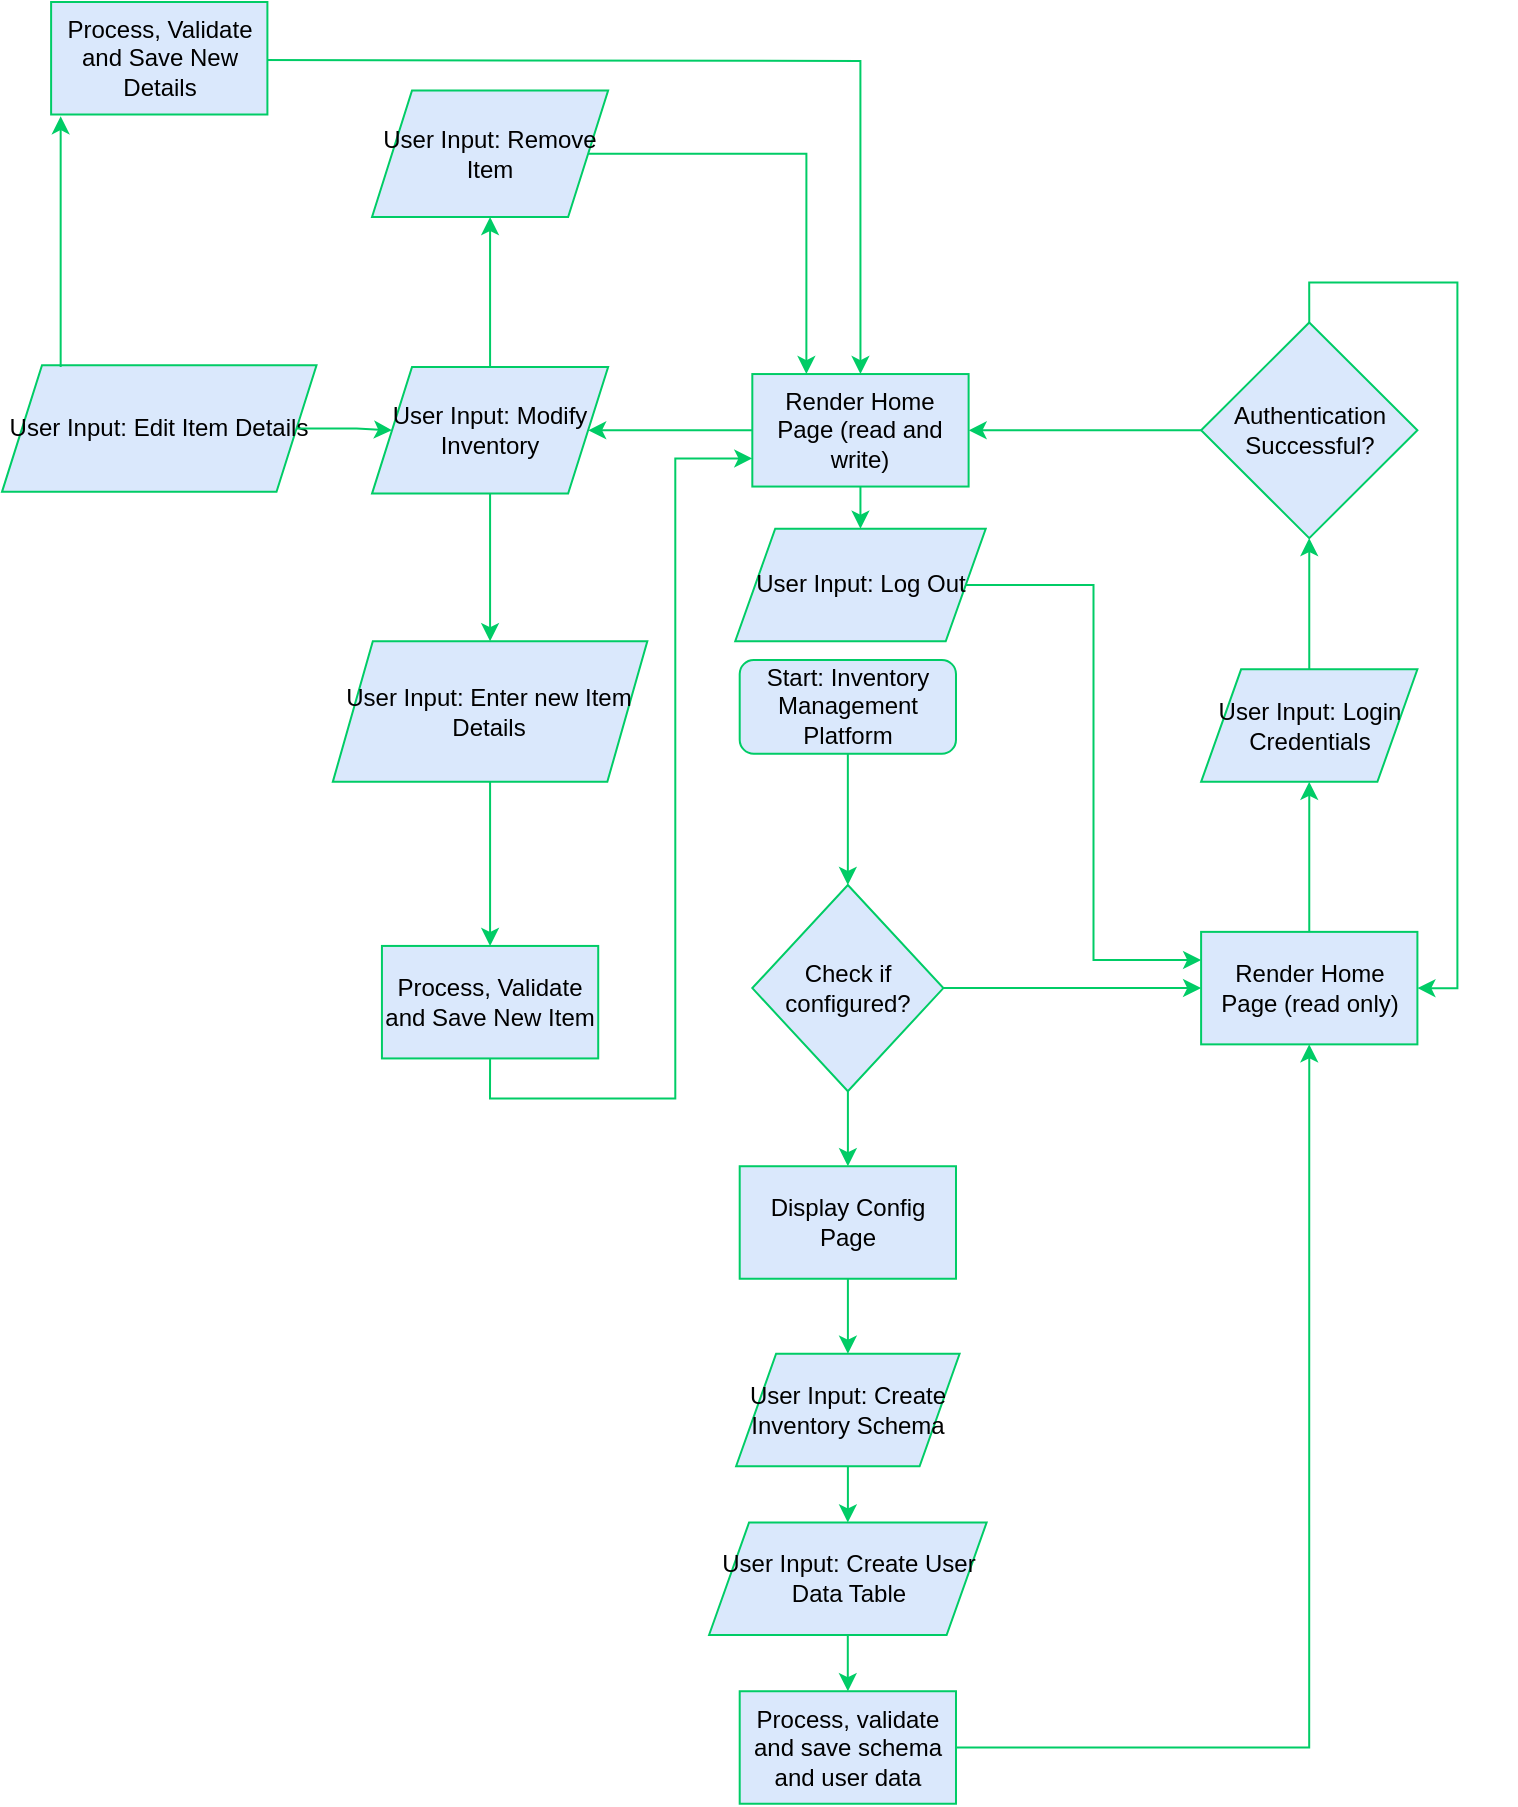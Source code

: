 <mxfile version="17.4.6" type="github">
  <diagram id="59dUMj7wLn-0rVzH7fCd" name="Page-1">
    <mxGraphModel dx="1422" dy="782" grid="1" gridSize="10" guides="1" tooltips="1" connect="1" arrows="1" fold="1" page="1" pageScale="1" pageWidth="827" pageHeight="1169" math="0" shadow="0">
      <root>
        <mxCell id="0" />
        <mxCell id="1" parent="0" />
        <mxCell id="qvjgurbUd64GCUBzvAZw-1" value="" style="group" vertex="1" connectable="0" parent="1">
          <mxGeometry x="50" y="120" width="757" height="900" as="geometry" />
        </mxCell>
        <mxCell id="KenMncsxGdAYEB_mECTb-1" value="Start: Inventory Management Platform" style="rounded=1;whiteSpace=wrap;html=1;fillColor=#dae8fc;strokeColor=#00CC66;" parent="qvjgurbUd64GCUBzvAZw-1" vertex="1">
          <mxGeometry x="368.852" y="328.995" width="108.143" height="46.875" as="geometry" />
        </mxCell>
        <mxCell id="KenMncsxGdAYEB_mECTb-2" value="Check if configured?" style="rhombus;whiteSpace=wrap;html=1;fillColor=#dae8fc;strokeColor=#00CC66;" parent="qvjgurbUd64GCUBzvAZw-1" vertex="1">
          <mxGeometry x="375.161" y="441.495" width="95.526" height="103.125" as="geometry" />
        </mxCell>
        <mxCell id="KenMncsxGdAYEB_mECTb-7" value="" style="edgeStyle=orthogonalEdgeStyle;rounded=0;orthogonalLoop=1;jettySize=auto;html=1;fillColor=#dae8fc;strokeColor=#00CC66;" parent="qvjgurbUd64GCUBzvAZw-1" source="KenMncsxGdAYEB_mECTb-1" target="KenMncsxGdAYEB_mECTb-2" edge="1">
          <mxGeometry relative="1" as="geometry" />
        </mxCell>
        <mxCell id="KenMncsxGdAYEB_mECTb-8" value="Render Home Page (read only)" style="rounded=0;whiteSpace=wrap;html=1;fillColor=#dae8fc;strokeColor=#00CC66;" parent="qvjgurbUd64GCUBzvAZw-1" vertex="1">
          <mxGeometry x="599.557" y="464.933" width="108.143" height="56.25" as="geometry" />
        </mxCell>
        <mxCell id="KenMncsxGdAYEB_mECTb-9" value="" style="edgeStyle=orthogonalEdgeStyle;rounded=0;orthogonalLoop=1;jettySize=auto;html=1;fillColor=#dae8fc;strokeColor=#00CC66;" parent="qvjgurbUd64GCUBzvAZw-1" source="KenMncsxGdAYEB_mECTb-2" target="KenMncsxGdAYEB_mECTb-8" edge="1">
          <mxGeometry relative="1" as="geometry" />
        </mxCell>
        <mxCell id="KenMncsxGdAYEB_mECTb-10" value="Display Config Page" style="whiteSpace=wrap;html=1;fillColor=#dae8fc;strokeColor=#00CC66;" parent="qvjgurbUd64GCUBzvAZw-1" vertex="1">
          <mxGeometry x="368.852" y="582.12" width="108.143" height="56.25" as="geometry" />
        </mxCell>
        <mxCell id="KenMncsxGdAYEB_mECTb-11" value="" style="edgeStyle=orthogonalEdgeStyle;rounded=0;orthogonalLoop=1;jettySize=auto;html=1;fillColor=#dae8fc;strokeColor=#00CC66;" parent="qvjgurbUd64GCUBzvAZw-1" source="KenMncsxGdAYEB_mECTb-2" target="KenMncsxGdAYEB_mECTb-10" edge="1">
          <mxGeometry relative="1" as="geometry" />
        </mxCell>
        <mxCell id="KenMncsxGdAYEB_mECTb-12" value="User Input: Create Inventory Schema" style="shape=parallelogram;perimeter=parallelogramPerimeter;whiteSpace=wrap;html=1;fixedSize=1;fillColor=#dae8fc;strokeColor=#00CC66;" parent="qvjgurbUd64GCUBzvAZw-1" vertex="1">
          <mxGeometry x="367.05" y="675.87" width="111.748" height="56.25" as="geometry" />
        </mxCell>
        <mxCell id="KenMncsxGdAYEB_mECTb-13" value="" style="edgeStyle=orthogonalEdgeStyle;rounded=0;orthogonalLoop=1;jettySize=auto;html=1;fillColor=#dae8fc;strokeColor=#00CC66;" parent="qvjgurbUd64GCUBzvAZw-1" source="KenMncsxGdAYEB_mECTb-10" target="KenMncsxGdAYEB_mECTb-12" edge="1">
          <mxGeometry relative="1" as="geometry" />
        </mxCell>
        <mxCell id="KenMncsxGdAYEB_mECTb-14" value="User Input: Create User Data Table" style="shape=parallelogram;perimeter=parallelogramPerimeter;whiteSpace=wrap;html=1;fixedSize=1;fillColor=#dae8fc;strokeColor=#00CC66;" parent="qvjgurbUd64GCUBzvAZw-1" vertex="1">
          <mxGeometry x="353.532" y="760.245" width="138.783" height="56.25" as="geometry" />
        </mxCell>
        <mxCell id="KenMncsxGdAYEB_mECTb-15" value="" style="edgeStyle=orthogonalEdgeStyle;rounded=0;orthogonalLoop=1;jettySize=auto;html=1;fillColor=#dae8fc;strokeColor=#00CC66;" parent="qvjgurbUd64GCUBzvAZw-1" source="KenMncsxGdAYEB_mECTb-12" target="KenMncsxGdAYEB_mECTb-14" edge="1">
          <mxGeometry relative="1" as="geometry" />
        </mxCell>
        <mxCell id="KenMncsxGdAYEB_mECTb-18" style="edgeStyle=orthogonalEdgeStyle;rounded=0;orthogonalLoop=1;jettySize=auto;html=1;entryX=0.5;entryY=1;entryDx=0;entryDy=0;fillColor=#dae8fc;strokeColor=#00CC66;" parent="qvjgurbUd64GCUBzvAZw-1" source="KenMncsxGdAYEB_mECTb-16" target="KenMncsxGdAYEB_mECTb-8" edge="1">
          <mxGeometry relative="1" as="geometry" />
        </mxCell>
        <mxCell id="KenMncsxGdAYEB_mECTb-16" value="Process, validate and save schema and user data" style="whiteSpace=wrap;html=1;fillColor=#dae8fc;strokeColor=#00CC66;" parent="qvjgurbUd64GCUBzvAZw-1" vertex="1">
          <mxGeometry x="368.852" y="844.62" width="108.143" height="56.25" as="geometry" />
        </mxCell>
        <mxCell id="KenMncsxGdAYEB_mECTb-17" value="" style="edgeStyle=orthogonalEdgeStyle;rounded=0;orthogonalLoop=1;jettySize=auto;html=1;fillColor=#dae8fc;strokeColor=#00CC66;" parent="qvjgurbUd64GCUBzvAZw-1" source="KenMncsxGdAYEB_mECTb-14" target="KenMncsxGdAYEB_mECTb-16" edge="1">
          <mxGeometry relative="1" as="geometry" />
        </mxCell>
        <mxCell id="KenMncsxGdAYEB_mECTb-21" value="User Input: Login Credentials" style="shape=parallelogram;perimeter=parallelogramPerimeter;whiteSpace=wrap;html=1;fixedSize=1;rounded=0;fillColor=#dae8fc;strokeColor=#00CC66;" parent="qvjgurbUd64GCUBzvAZw-1" vertex="1">
          <mxGeometry x="599.557" y="333.683" width="108.143" height="56.25" as="geometry" />
        </mxCell>
        <mxCell id="KenMncsxGdAYEB_mECTb-22" value="" style="edgeStyle=orthogonalEdgeStyle;rounded=0;orthogonalLoop=1;jettySize=auto;html=1;fillColor=#dae8fc;strokeColor=#00CC66;" parent="qvjgurbUd64GCUBzvAZw-1" source="KenMncsxGdAYEB_mECTb-8" target="KenMncsxGdAYEB_mECTb-21" edge="1">
          <mxGeometry relative="1" as="geometry" />
        </mxCell>
        <mxCell id="KenMncsxGdAYEB_mECTb-28" style="edgeStyle=orthogonalEdgeStyle;rounded=0;orthogonalLoop=1;jettySize=auto;html=1;exitX=0.5;exitY=0;exitDx=0;exitDy=0;entryX=1;entryY=0.5;entryDx=0;entryDy=0;fillColor=#dae8fc;strokeColor=#00CC66;" parent="qvjgurbUd64GCUBzvAZw-1" source="KenMncsxGdAYEB_mECTb-23" target="KenMncsxGdAYEB_mECTb-8" edge="1">
          <mxGeometry relative="1" as="geometry" />
        </mxCell>
        <mxCell id="KenMncsxGdAYEB_mECTb-23" value="Authentication Successful?" style="rhombus;whiteSpace=wrap;html=1;rounded=0;fillColor=#dae8fc;strokeColor=#00CC66;" parent="qvjgurbUd64GCUBzvAZw-1" vertex="1">
          <mxGeometry x="599.557" y="160.245" width="108.143" height="107.812" as="geometry" />
        </mxCell>
        <mxCell id="KenMncsxGdAYEB_mECTb-24" value="" style="edgeStyle=orthogonalEdgeStyle;rounded=0;orthogonalLoop=1;jettySize=auto;html=1;fillColor=#dae8fc;strokeColor=#00CC66;" parent="qvjgurbUd64GCUBzvAZw-1" source="KenMncsxGdAYEB_mECTb-21" target="KenMncsxGdAYEB_mECTb-23" edge="1">
          <mxGeometry relative="1" as="geometry" />
        </mxCell>
        <mxCell id="KenMncsxGdAYEB_mECTb-29" value="Render Home Page (read and write)" style="whiteSpace=wrap;html=1;rounded=0;fillColor=#dae8fc;strokeColor=#00CC66;" parent="qvjgurbUd64GCUBzvAZw-1" vertex="1">
          <mxGeometry x="375.161" y="186.026" width="108.143" height="56.25" as="geometry" />
        </mxCell>
        <mxCell id="KenMncsxGdAYEB_mECTb-30" value="" style="edgeStyle=orthogonalEdgeStyle;rounded=0;orthogonalLoop=1;jettySize=auto;html=1;fillColor=#dae8fc;strokeColor=#00CC66;" parent="qvjgurbUd64GCUBzvAZw-1" source="KenMncsxGdAYEB_mECTb-23" target="KenMncsxGdAYEB_mECTb-29" edge="1">
          <mxGeometry relative="1" as="geometry" />
        </mxCell>
        <mxCell id="KenMncsxGdAYEB_mECTb-31" value="User Input: Modify Inventory" style="shape=parallelogram;perimeter=parallelogramPerimeter;whiteSpace=wrap;html=1;fixedSize=1;rounded=0;fillColor=#dae8fc;strokeColor=#00CC66;" parent="qvjgurbUd64GCUBzvAZw-1" vertex="1">
          <mxGeometry x="185.01" y="182.511" width="118.056" height="63.281" as="geometry" />
        </mxCell>
        <mxCell id="KenMncsxGdAYEB_mECTb-32" value="" style="edgeStyle=orthogonalEdgeStyle;rounded=0;orthogonalLoop=1;jettySize=auto;html=1;fillColor=#dae8fc;strokeColor=#00CC66;" parent="qvjgurbUd64GCUBzvAZw-1" source="KenMncsxGdAYEB_mECTb-29" target="KenMncsxGdAYEB_mECTb-31" edge="1">
          <mxGeometry relative="1" as="geometry" />
        </mxCell>
        <mxCell id="KenMncsxGdAYEB_mECTb-35" value="User Input: Enter new Item Details" style="shape=parallelogram;perimeter=parallelogramPerimeter;whiteSpace=wrap;html=1;fixedSize=1;rounded=0;fillColor=#dae8fc;strokeColor=#00CC66;" parent="qvjgurbUd64GCUBzvAZw-1" vertex="1">
          <mxGeometry x="165.409" y="319.62" width="157.258" height="70.312" as="geometry" />
        </mxCell>
        <mxCell id="KenMncsxGdAYEB_mECTb-36" value="" style="edgeStyle=orthogonalEdgeStyle;rounded=0;orthogonalLoop=1;jettySize=auto;html=1;fillColor=#dae8fc;strokeColor=#00CC66;" parent="qvjgurbUd64GCUBzvAZw-1" source="KenMncsxGdAYEB_mECTb-31" target="KenMncsxGdAYEB_mECTb-35" edge="1">
          <mxGeometry relative="1" as="geometry" />
        </mxCell>
        <mxCell id="KenMncsxGdAYEB_mECTb-39" style="edgeStyle=orthogonalEdgeStyle;rounded=0;orthogonalLoop=1;jettySize=auto;html=1;exitX=0.5;exitY=1;exitDx=0;exitDy=0;entryX=0;entryY=0.75;entryDx=0;entryDy=0;fillColor=#dae8fc;strokeColor=#00CC66;" parent="qvjgurbUd64GCUBzvAZw-1" source="KenMncsxGdAYEB_mECTb-37" target="KenMncsxGdAYEB_mECTb-29" edge="1">
          <mxGeometry relative="1" as="geometry" />
        </mxCell>
        <mxCell id="KenMncsxGdAYEB_mECTb-37" value="Process, Validate and Save New Item" style="whiteSpace=wrap;html=1;rounded=0;fillColor=#dae8fc;strokeColor=#00CC66;" parent="qvjgurbUd64GCUBzvAZw-1" vertex="1">
          <mxGeometry x="189.966" y="471.964" width="108.143" height="56.25" as="geometry" />
        </mxCell>
        <mxCell id="KenMncsxGdAYEB_mECTb-38" value="" style="edgeStyle=orthogonalEdgeStyle;rounded=0;orthogonalLoop=1;jettySize=auto;html=1;fillColor=#dae8fc;strokeColor=#00CC66;" parent="qvjgurbUd64GCUBzvAZw-1" source="KenMncsxGdAYEB_mECTb-35" target="KenMncsxGdAYEB_mECTb-37" edge="1">
          <mxGeometry relative="1" as="geometry" />
        </mxCell>
        <mxCell id="KenMncsxGdAYEB_mECTb-43" value="User Input: Edit Item Details" style="shape=parallelogram;perimeter=parallelogramPerimeter;whiteSpace=wrap;html=1;fixedSize=1;rounded=0;fillColor=#dae8fc;strokeColor=#00CC66;" parent="qvjgurbUd64GCUBzvAZw-1" vertex="1">
          <mxGeometry y="181.641" width="157.258" height="63.281" as="geometry" />
        </mxCell>
        <mxCell id="KenMncsxGdAYEB_mECTb-44" value="" style="edgeStyle=orthogonalEdgeStyle;rounded=0;orthogonalLoop=1;jettySize=auto;html=1;fillColor=#dae8fc;strokeColor=#00CC66;exitX=1;exitY=0.5;exitDx=0;exitDy=0;" parent="qvjgurbUd64GCUBzvAZw-1" source="KenMncsxGdAYEB_mECTb-43" target="KenMncsxGdAYEB_mECTb-31" edge="1">
          <mxGeometry relative="1" as="geometry">
            <mxPoint x="160" y="214" as="sourcePoint" />
          </mxGeometry>
        </mxCell>
        <mxCell id="KenMncsxGdAYEB_mECTb-49" style="edgeStyle=orthogonalEdgeStyle;rounded=0;orthogonalLoop=1;jettySize=auto;html=1;exitX=1;exitY=0.5;exitDx=0;exitDy=0;entryX=0.5;entryY=0;entryDx=0;entryDy=0;fillColor=#dae8fc;strokeColor=#00CC66;" parent="qvjgurbUd64GCUBzvAZw-1" target="KenMncsxGdAYEB_mECTb-29" edge="1">
          <mxGeometry relative="1" as="geometry">
            <mxPoint x="83.4" y="28.995" as="sourcePoint" />
          </mxGeometry>
        </mxCell>
        <mxCell id="KenMncsxGdAYEB_mECTb-47" value="Process, Validate and Save New Details" style="whiteSpace=wrap;html=1;rounded=0;fillColor=#dae8fc;strokeColor=#00CC66;" parent="qvjgurbUd64GCUBzvAZw-1" vertex="1">
          <mxGeometry x="24.557" width="108.143" height="56.25" as="geometry" />
        </mxCell>
        <mxCell id="KenMncsxGdAYEB_mECTb-48" value="" style="edgeStyle=orthogonalEdgeStyle;rounded=0;orthogonalLoop=1;jettySize=auto;html=1;fillColor=#dae8fc;strokeColor=#00CC66;" parent="qvjgurbUd64GCUBzvAZw-1" edge="1">
          <mxGeometry relative="1" as="geometry">
            <mxPoint x="29.329" y="182.511" as="sourcePoint" />
            <mxPoint x="29.329" y="57.12" as="targetPoint" />
          </mxGeometry>
        </mxCell>
        <mxCell id="KenMncsxGdAYEB_mECTb-52" style="edgeStyle=orthogonalEdgeStyle;rounded=0;orthogonalLoop=1;jettySize=auto;html=1;exitX=1;exitY=0.5;exitDx=0;exitDy=0;entryX=0.25;entryY=0;entryDx=0;entryDy=0;fillColor=#dae8fc;strokeColor=#00CC66;" parent="qvjgurbUd64GCUBzvAZw-1" source="KenMncsxGdAYEB_mECTb-50" target="KenMncsxGdAYEB_mECTb-29" edge="1">
          <mxGeometry relative="1" as="geometry" />
        </mxCell>
        <mxCell id="KenMncsxGdAYEB_mECTb-50" value="User Input: Remove Item" style="shape=parallelogram;perimeter=parallelogramPerimeter;whiteSpace=wrap;html=1;fixedSize=1;rounded=0;fillColor=#dae8fc;strokeColor=#00CC66;" parent="qvjgurbUd64GCUBzvAZw-1" vertex="1">
          <mxGeometry x="185.01" y="44.229" width="118.056" height="63.281" as="geometry" />
        </mxCell>
        <mxCell id="KenMncsxGdAYEB_mECTb-51" value="" style="edgeStyle=orthogonalEdgeStyle;rounded=0;orthogonalLoop=1;jettySize=auto;html=1;fillColor=#dae8fc;strokeColor=#00CC66;" parent="qvjgurbUd64GCUBzvAZw-1" source="KenMncsxGdAYEB_mECTb-31" target="KenMncsxGdAYEB_mECTb-50" edge="1">
          <mxGeometry relative="1" as="geometry" />
        </mxCell>
        <mxCell id="KenMncsxGdAYEB_mECTb-57" style="edgeStyle=orthogonalEdgeStyle;rounded=0;orthogonalLoop=1;jettySize=auto;html=1;exitX=1;exitY=0.5;exitDx=0;exitDy=0;entryX=0;entryY=0.25;entryDx=0;entryDy=0;fillColor=#dae8fc;strokeColor=#00CC66;" parent="qvjgurbUd64GCUBzvAZw-1" source="KenMncsxGdAYEB_mECTb-54" target="KenMncsxGdAYEB_mECTb-8" edge="1">
          <mxGeometry relative="1" as="geometry" />
        </mxCell>
        <mxCell id="KenMncsxGdAYEB_mECTb-54" value="User Input: Log Out" style="shape=parallelogram;perimeter=parallelogramPerimeter;whiteSpace=wrap;html=1;fixedSize=1;fillColor=#dae8fc;strokeColor=#00CC66;" parent="qvjgurbUd64GCUBzvAZw-1" vertex="1">
          <mxGeometry x="366.599" y="263.37" width="125.265" height="56.25" as="geometry" />
        </mxCell>
        <mxCell id="KenMncsxGdAYEB_mECTb-55" style="edgeStyle=orthogonalEdgeStyle;rounded=0;orthogonalLoop=1;jettySize=auto;html=1;exitX=0.5;exitY=1;exitDx=0;exitDy=0;entryX=0.5;entryY=0;entryDx=0;entryDy=0;fillColor=#dae8fc;strokeColor=#00CC66;" parent="qvjgurbUd64GCUBzvAZw-1" source="KenMncsxGdAYEB_mECTb-29" target="KenMncsxGdAYEB_mECTb-54" edge="1">
          <mxGeometry relative="1" as="geometry" />
        </mxCell>
      </root>
    </mxGraphModel>
  </diagram>
</mxfile>
